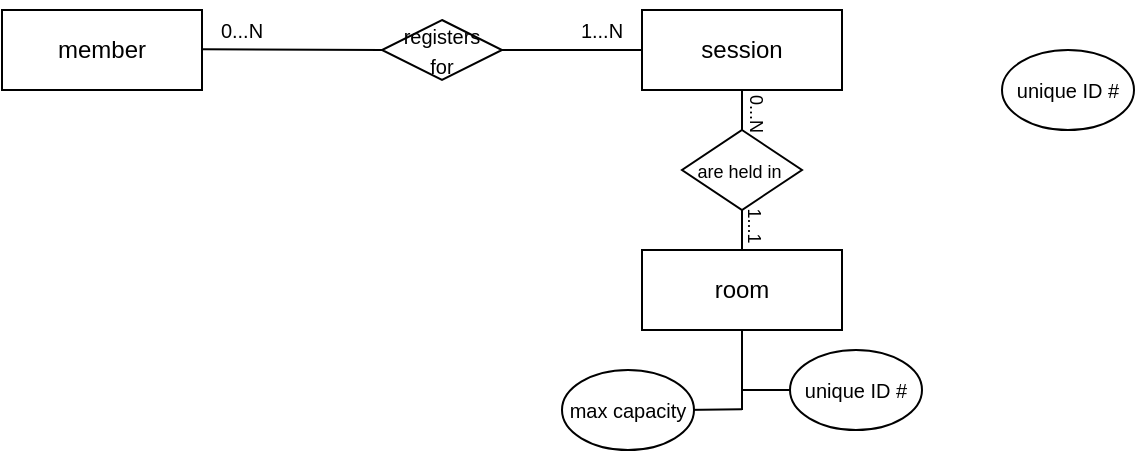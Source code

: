 <mxfile version="16.5.3" type="github">
  <diagram id="R2lEEEUBdFMjLlhIrx00" name="Page-1">
    <mxGraphModel dx="845" dy="550" grid="1" gridSize="10" guides="1" tooltips="1" connect="1" arrows="1" fold="1" page="1" pageScale="1" pageWidth="850" pageHeight="1100" math="0" shadow="0" extFonts="Permanent Marker^https://fonts.googleapis.com/css?family=Permanent+Marker">
      <root>
        <mxCell id="0" />
        <mxCell id="1" parent="0" />
        <mxCell id="96kQTQZCwIRgIAH9to5d-1" value="member" style="rounded=0;whiteSpace=wrap;html=1;" vertex="1" parent="1">
          <mxGeometry x="40" y="80" width="100" height="40" as="geometry" />
        </mxCell>
        <mxCell id="96kQTQZCwIRgIAH9to5d-5" value="" style="endArrow=none;html=1;rounded=0;entryX=0;entryY=0.5;entryDx=0;entryDy=0;" edge="1" parent="1" target="96kQTQZCwIRgIAH9to5d-9">
          <mxGeometry relative="1" as="geometry">
            <mxPoint x="140" y="99.57" as="sourcePoint" />
            <mxPoint x="260" y="99.57" as="targetPoint" />
          </mxGeometry>
        </mxCell>
        <mxCell id="96kQTQZCwIRgIAH9to5d-9" value="&lt;font style=&quot;font-size: 10px&quot;&gt;registers&lt;br&gt;&amp;nbsp;for&amp;nbsp;&lt;/font&gt;" style="shape=rhombus;perimeter=rhombusPerimeter;whiteSpace=wrap;html=1;align=center;" vertex="1" parent="1">
          <mxGeometry x="230" y="85" width="60" height="30" as="geometry" />
        </mxCell>
        <mxCell id="96kQTQZCwIRgIAH9to5d-11" value="room" style="rounded=0;whiteSpace=wrap;html=1;" vertex="1" parent="1">
          <mxGeometry x="360" y="200" width="100" height="40" as="geometry" />
        </mxCell>
        <mxCell id="96kQTQZCwIRgIAH9to5d-14" value="" style="endArrow=none;html=1;rounded=0;fontSize=10;entryX=0.5;entryY=1;entryDx=0;entryDy=0;" edge="1" parent="1" target="96kQTQZCwIRgIAH9to5d-11">
          <mxGeometry width="50" height="50" relative="1" as="geometry">
            <mxPoint x="410" y="280" as="sourcePoint" />
            <mxPoint x="460" y="270" as="targetPoint" />
          </mxGeometry>
        </mxCell>
        <mxCell id="96kQTQZCwIRgIAH9to5d-15" value="" style="endArrow=none;html=1;rounded=0;fontSize=10;" edge="1" parent="1">
          <mxGeometry width="50" height="50" relative="1" as="geometry">
            <mxPoint x="410" y="270" as="sourcePoint" />
            <mxPoint x="450" y="270" as="targetPoint" />
          </mxGeometry>
        </mxCell>
        <mxCell id="96kQTQZCwIRgIAH9to5d-16" value="unique ID #" style="ellipse;whiteSpace=wrap;html=1;align=center;fontSize=10;" vertex="1" parent="1">
          <mxGeometry x="434" y="250" width="66" height="40" as="geometry" />
        </mxCell>
        <mxCell id="96kQTQZCwIRgIAH9to5d-18" value="" style="endArrow=none;html=1;rounded=0;fontSize=10;" edge="1" parent="1">
          <mxGeometry width="50" height="50" relative="1" as="geometry">
            <mxPoint x="380" y="280" as="sourcePoint" />
            <mxPoint x="410.0" y="279.57" as="targetPoint" />
          </mxGeometry>
        </mxCell>
        <mxCell id="96kQTQZCwIRgIAH9to5d-17" value="max capacity" style="ellipse;whiteSpace=wrap;html=1;align=center;fontSize=10;" vertex="1" parent="1">
          <mxGeometry x="320" y="260" width="66" height="40" as="geometry" />
        </mxCell>
        <mxCell id="96kQTQZCwIRgIAH9to5d-19" value="session" style="rounded=0;whiteSpace=wrap;html=1;" vertex="1" parent="1">
          <mxGeometry x="360" y="80" width="100" height="40" as="geometry" />
        </mxCell>
        <mxCell id="96kQTQZCwIRgIAH9to5d-20" value="0...N" style="text;html=1;strokeColor=none;fillColor=none;align=center;verticalAlign=middle;whiteSpace=wrap;rounded=0;fontSize=10;" vertex="1" parent="1">
          <mxGeometry x="130" y="75" width="60" height="30" as="geometry" />
        </mxCell>
        <mxCell id="96kQTQZCwIRgIAH9to5d-21" value="" style="endArrow=none;html=1;rounded=0;fontSize=10;exitX=1;exitY=0.5;exitDx=0;exitDy=0;entryX=0;entryY=0.5;entryDx=0;entryDy=0;" edge="1" parent="1" source="96kQTQZCwIRgIAH9to5d-9" target="96kQTQZCwIRgIAH9to5d-19">
          <mxGeometry width="50" height="50" relative="1" as="geometry">
            <mxPoint x="290" y="180" as="sourcePoint" />
            <mxPoint x="340" y="130" as="targetPoint" />
          </mxGeometry>
        </mxCell>
        <mxCell id="96kQTQZCwIRgIAH9to5d-22" value="1...N" style="text;html=1;strokeColor=none;fillColor=none;align=center;verticalAlign=middle;whiteSpace=wrap;rounded=0;fontSize=10;" vertex="1" parent="1">
          <mxGeometry x="310" y="75" width="60" height="30" as="geometry" />
        </mxCell>
        <mxCell id="96kQTQZCwIRgIAH9to5d-23" value="unique ID #" style="ellipse;whiteSpace=wrap;html=1;align=center;fontSize=10;" vertex="1" parent="1">
          <mxGeometry x="540" y="100" width="66" height="40" as="geometry" />
        </mxCell>
        <mxCell id="96kQTQZCwIRgIAH9to5d-24" value="" style="endArrow=none;html=1;rounded=0;fontSize=10;entryX=0.5;entryY=1;entryDx=0;entryDy=0;startArrow=none;" edge="1" parent="1" source="96kQTQZCwIRgIAH9to5d-25" target="96kQTQZCwIRgIAH9to5d-19">
          <mxGeometry width="50" height="50" relative="1" as="geometry">
            <mxPoint x="410" y="160" as="sourcePoint" />
            <mxPoint x="430" y="140" as="targetPoint" />
          </mxGeometry>
        </mxCell>
        <mxCell id="96kQTQZCwIRgIAH9to5d-26" value="" style="endArrow=none;html=1;rounded=0;fontSize=10;entryX=0.5;entryY=1;entryDx=0;entryDy=0;" edge="1" parent="1" target="96kQTQZCwIRgIAH9to5d-25">
          <mxGeometry width="50" height="50" relative="1" as="geometry">
            <mxPoint x="410" y="160" as="sourcePoint" />
            <mxPoint x="410" y="120" as="targetPoint" />
          </mxGeometry>
        </mxCell>
        <mxCell id="96kQTQZCwIRgIAH9to5d-25" value="&lt;font style=&quot;font-size: 9px&quot;&gt;are held in&amp;nbsp;&lt;/font&gt;" style="rhombus;whiteSpace=wrap;html=1;fontSize=10;" vertex="1" parent="1">
          <mxGeometry x="380" y="140" width="60" height="40" as="geometry" />
        </mxCell>
        <mxCell id="96kQTQZCwIRgIAH9to5d-27" value="" style="endArrow=none;html=1;rounded=0;fontSize=10;entryX=0.5;entryY=1;entryDx=0;entryDy=0;startArrow=none;exitX=0.5;exitY=0;exitDx=0;exitDy=0;" edge="1" parent="1" source="96kQTQZCwIRgIAH9to5d-11" target="96kQTQZCwIRgIAH9to5d-25">
          <mxGeometry width="50" height="50" relative="1" as="geometry">
            <mxPoint x="420" y="150" as="sourcePoint" />
            <mxPoint x="420" y="130" as="targetPoint" />
          </mxGeometry>
        </mxCell>
        <mxCell id="96kQTQZCwIRgIAH9to5d-28" value="1...1" style="text;html=1;strokeColor=none;fillColor=none;align=center;verticalAlign=middle;whiteSpace=wrap;rounded=0;fontSize=9;rotation=90;" vertex="1" parent="1">
          <mxGeometry x="386" y="173" width="60" height="30" as="geometry" />
        </mxCell>
        <mxCell id="96kQTQZCwIRgIAH9to5d-29" value="0...N" style="text;html=1;strokeColor=none;fillColor=none;align=center;verticalAlign=middle;whiteSpace=wrap;rounded=0;fontSize=9;rotation=90;" vertex="1" parent="1">
          <mxGeometry x="387" y="117" width="60" height="30" as="geometry" />
        </mxCell>
      </root>
    </mxGraphModel>
  </diagram>
</mxfile>
